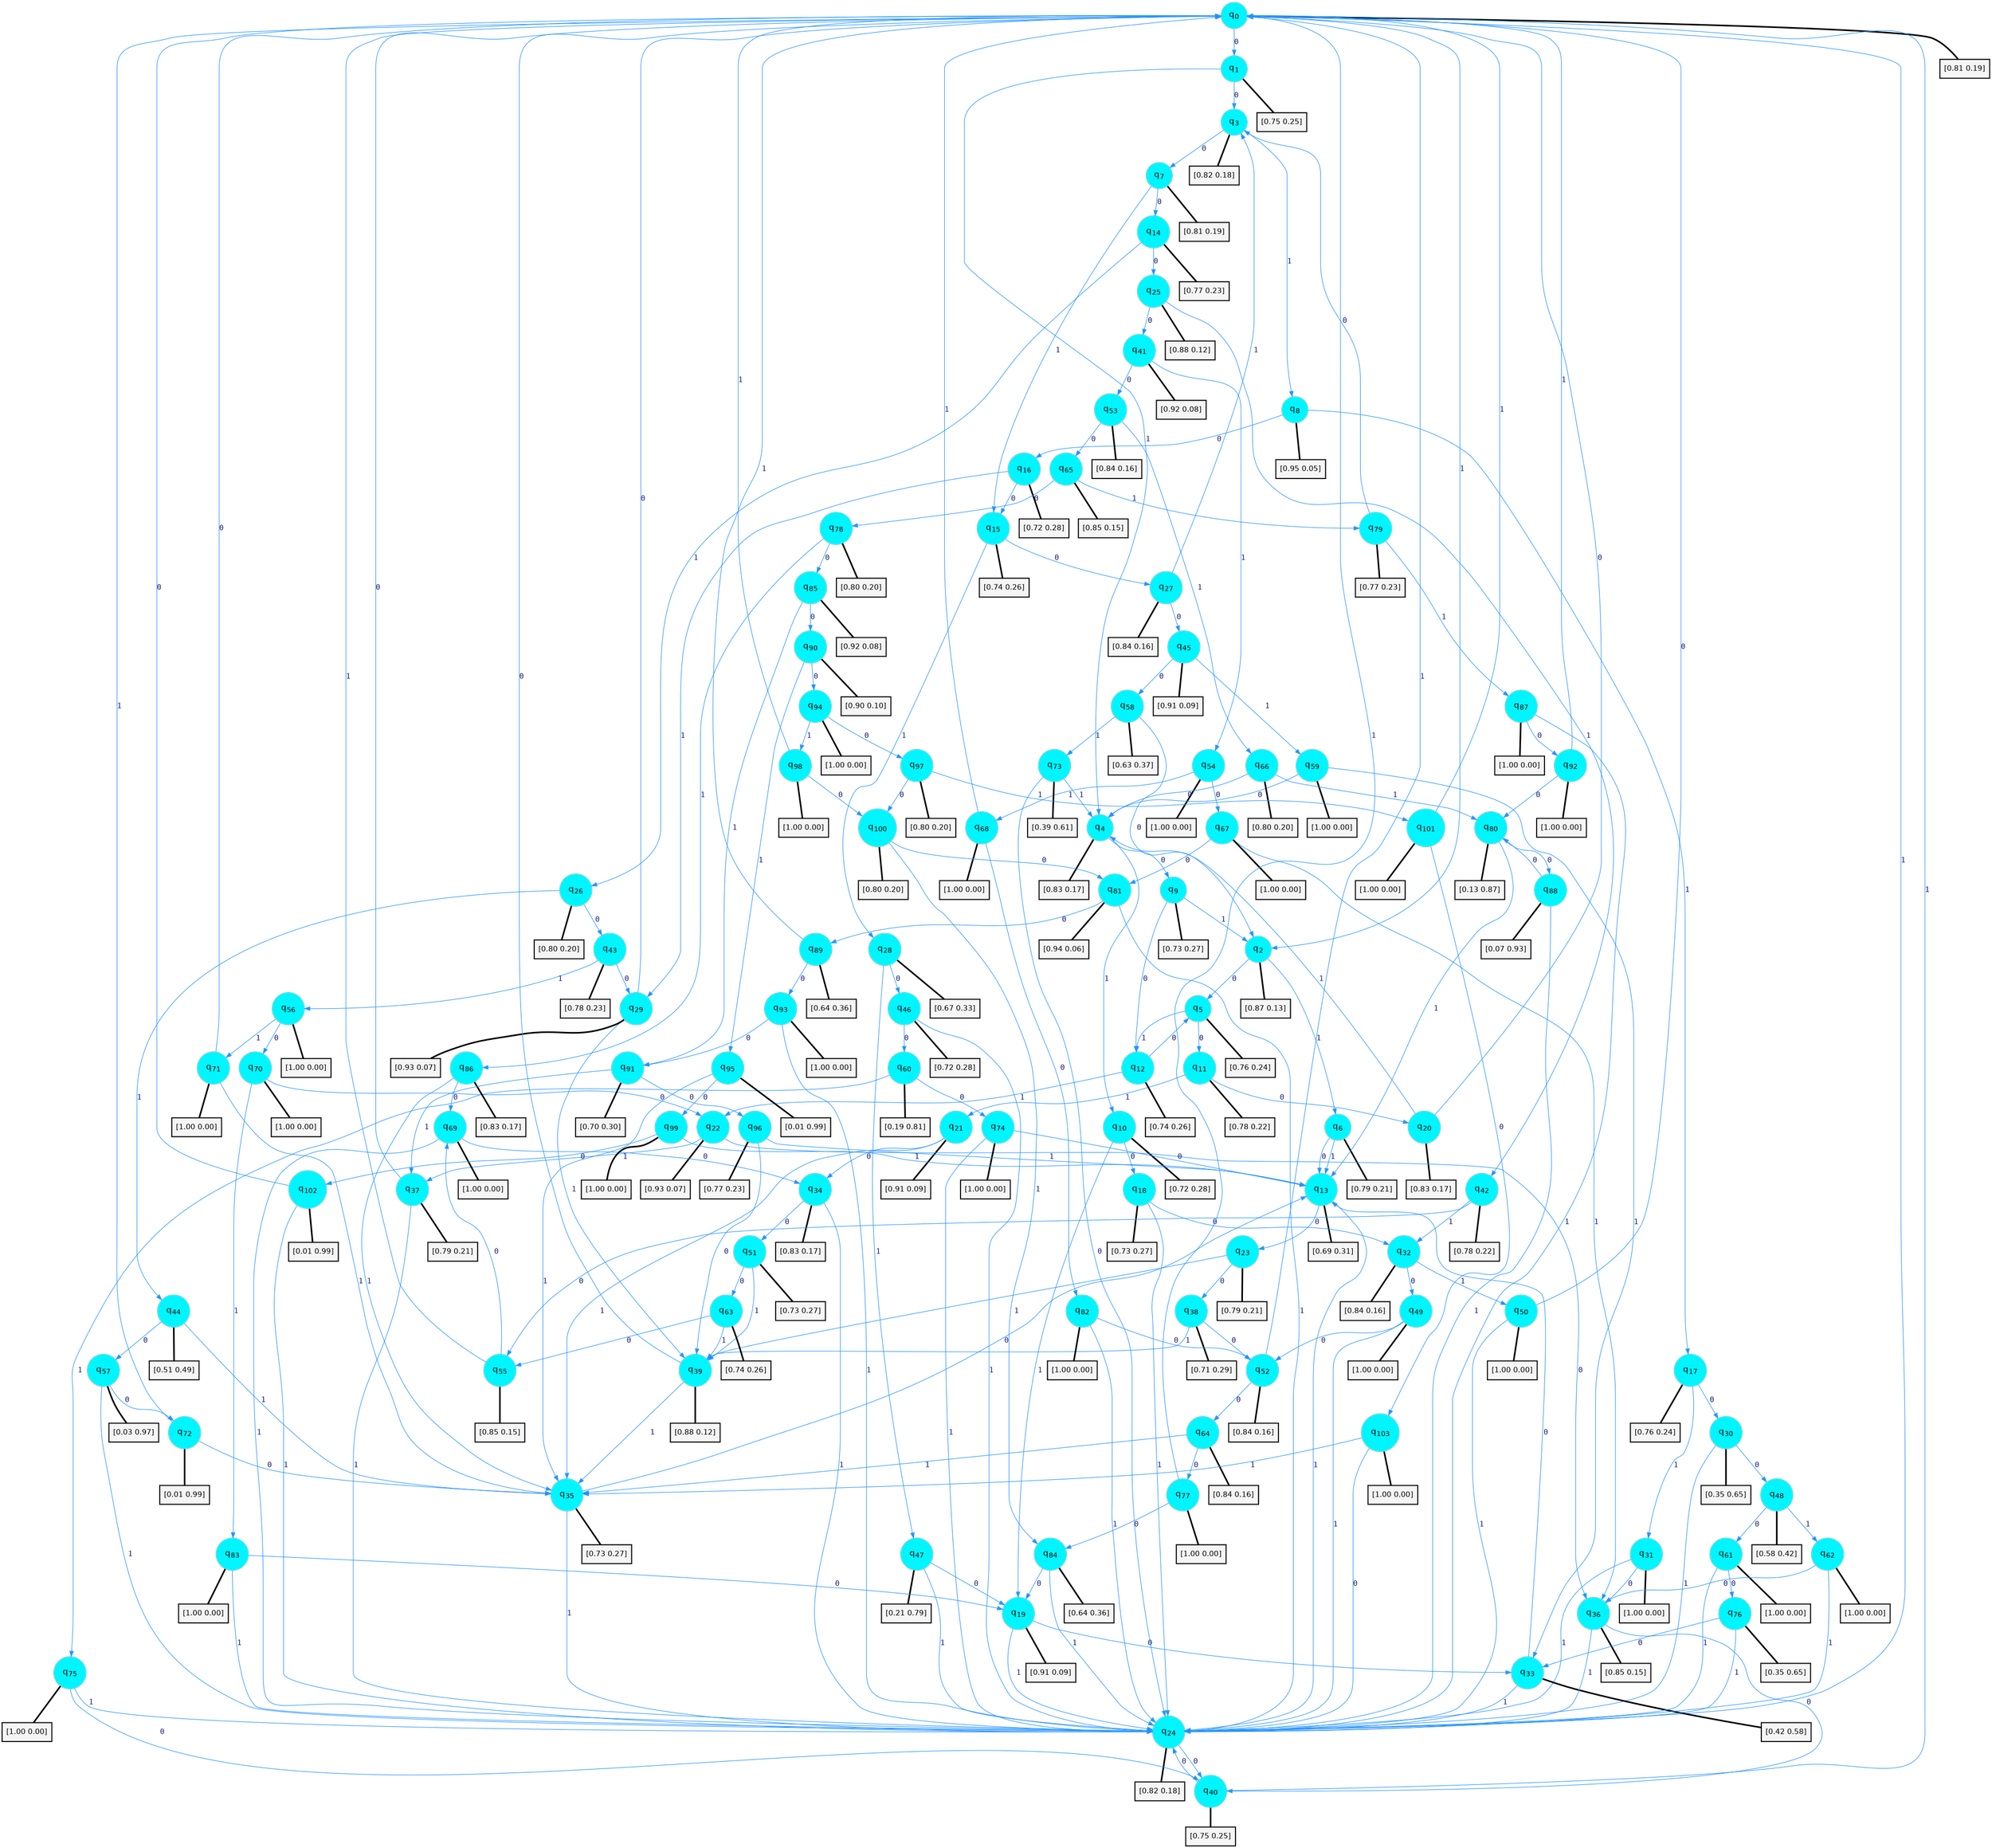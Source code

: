 digraph G {
graph [
bgcolor=transparent, dpi=300, rankdir=TD, size="40,25"];
node [
color=gray, fillcolor=turquoise1, fontcolor=black, fontname=Helvetica, fontsize=16, fontweight=bold, shape=circle, style=filled];
edge [
arrowsize=1, color=dodgerblue1, fontcolor=midnightblue, fontname=courier, fontweight=bold, penwidth=1, style=solid, weight=20];
0[label=<q<SUB>0</SUB>>];
1[label=<q<SUB>1</SUB>>];
2[label=<q<SUB>2</SUB>>];
3[label=<q<SUB>3</SUB>>];
4[label=<q<SUB>4</SUB>>];
5[label=<q<SUB>5</SUB>>];
6[label=<q<SUB>6</SUB>>];
7[label=<q<SUB>7</SUB>>];
8[label=<q<SUB>8</SUB>>];
9[label=<q<SUB>9</SUB>>];
10[label=<q<SUB>10</SUB>>];
11[label=<q<SUB>11</SUB>>];
12[label=<q<SUB>12</SUB>>];
13[label=<q<SUB>13</SUB>>];
14[label=<q<SUB>14</SUB>>];
15[label=<q<SUB>15</SUB>>];
16[label=<q<SUB>16</SUB>>];
17[label=<q<SUB>17</SUB>>];
18[label=<q<SUB>18</SUB>>];
19[label=<q<SUB>19</SUB>>];
20[label=<q<SUB>20</SUB>>];
21[label=<q<SUB>21</SUB>>];
22[label=<q<SUB>22</SUB>>];
23[label=<q<SUB>23</SUB>>];
24[label=<q<SUB>24</SUB>>];
25[label=<q<SUB>25</SUB>>];
26[label=<q<SUB>26</SUB>>];
27[label=<q<SUB>27</SUB>>];
28[label=<q<SUB>28</SUB>>];
29[label=<q<SUB>29</SUB>>];
30[label=<q<SUB>30</SUB>>];
31[label=<q<SUB>31</SUB>>];
32[label=<q<SUB>32</SUB>>];
33[label=<q<SUB>33</SUB>>];
34[label=<q<SUB>34</SUB>>];
35[label=<q<SUB>35</SUB>>];
36[label=<q<SUB>36</SUB>>];
37[label=<q<SUB>37</SUB>>];
38[label=<q<SUB>38</SUB>>];
39[label=<q<SUB>39</SUB>>];
40[label=<q<SUB>40</SUB>>];
41[label=<q<SUB>41</SUB>>];
42[label=<q<SUB>42</SUB>>];
43[label=<q<SUB>43</SUB>>];
44[label=<q<SUB>44</SUB>>];
45[label=<q<SUB>45</SUB>>];
46[label=<q<SUB>46</SUB>>];
47[label=<q<SUB>47</SUB>>];
48[label=<q<SUB>48</SUB>>];
49[label=<q<SUB>49</SUB>>];
50[label=<q<SUB>50</SUB>>];
51[label=<q<SUB>51</SUB>>];
52[label=<q<SUB>52</SUB>>];
53[label=<q<SUB>53</SUB>>];
54[label=<q<SUB>54</SUB>>];
55[label=<q<SUB>55</SUB>>];
56[label=<q<SUB>56</SUB>>];
57[label=<q<SUB>57</SUB>>];
58[label=<q<SUB>58</SUB>>];
59[label=<q<SUB>59</SUB>>];
60[label=<q<SUB>60</SUB>>];
61[label=<q<SUB>61</SUB>>];
62[label=<q<SUB>62</SUB>>];
63[label=<q<SUB>63</SUB>>];
64[label=<q<SUB>64</SUB>>];
65[label=<q<SUB>65</SUB>>];
66[label=<q<SUB>66</SUB>>];
67[label=<q<SUB>67</SUB>>];
68[label=<q<SUB>68</SUB>>];
69[label=<q<SUB>69</SUB>>];
70[label=<q<SUB>70</SUB>>];
71[label=<q<SUB>71</SUB>>];
72[label=<q<SUB>72</SUB>>];
73[label=<q<SUB>73</SUB>>];
74[label=<q<SUB>74</SUB>>];
75[label=<q<SUB>75</SUB>>];
76[label=<q<SUB>76</SUB>>];
77[label=<q<SUB>77</SUB>>];
78[label=<q<SUB>78</SUB>>];
79[label=<q<SUB>79</SUB>>];
80[label=<q<SUB>80</SUB>>];
81[label=<q<SUB>81</SUB>>];
82[label=<q<SUB>82</SUB>>];
83[label=<q<SUB>83</SUB>>];
84[label=<q<SUB>84</SUB>>];
85[label=<q<SUB>85</SUB>>];
86[label=<q<SUB>86</SUB>>];
87[label=<q<SUB>87</SUB>>];
88[label=<q<SUB>88</SUB>>];
89[label=<q<SUB>89</SUB>>];
90[label=<q<SUB>90</SUB>>];
91[label=<q<SUB>91</SUB>>];
92[label=<q<SUB>92</SUB>>];
93[label=<q<SUB>93</SUB>>];
94[label=<q<SUB>94</SUB>>];
95[label=<q<SUB>95</SUB>>];
96[label=<q<SUB>96</SUB>>];
97[label=<q<SUB>97</SUB>>];
98[label=<q<SUB>98</SUB>>];
99[label=<q<SUB>99</SUB>>];
100[label=<q<SUB>100</SUB>>];
101[label=<q<SUB>101</SUB>>];
102[label=<q<SUB>102</SUB>>];
103[label=<q<SUB>103</SUB>>];
104[label="[0.81 0.19]", shape=box,fontcolor=black, fontname=Helvetica, fontsize=14, penwidth=2, fillcolor=whitesmoke,color=black];
105[label="[0.75 0.25]", shape=box,fontcolor=black, fontname=Helvetica, fontsize=14, penwidth=2, fillcolor=whitesmoke,color=black];
106[label="[0.87 0.13]", shape=box,fontcolor=black, fontname=Helvetica, fontsize=14, penwidth=2, fillcolor=whitesmoke,color=black];
107[label="[0.82 0.18]", shape=box,fontcolor=black, fontname=Helvetica, fontsize=14, penwidth=2, fillcolor=whitesmoke,color=black];
108[label="[0.83 0.17]", shape=box,fontcolor=black, fontname=Helvetica, fontsize=14, penwidth=2, fillcolor=whitesmoke,color=black];
109[label="[0.76 0.24]", shape=box,fontcolor=black, fontname=Helvetica, fontsize=14, penwidth=2, fillcolor=whitesmoke,color=black];
110[label="[0.79 0.21]", shape=box,fontcolor=black, fontname=Helvetica, fontsize=14, penwidth=2, fillcolor=whitesmoke,color=black];
111[label="[0.81 0.19]", shape=box,fontcolor=black, fontname=Helvetica, fontsize=14, penwidth=2, fillcolor=whitesmoke,color=black];
112[label="[0.95 0.05]", shape=box,fontcolor=black, fontname=Helvetica, fontsize=14, penwidth=2, fillcolor=whitesmoke,color=black];
113[label="[0.73 0.27]", shape=box,fontcolor=black, fontname=Helvetica, fontsize=14, penwidth=2, fillcolor=whitesmoke,color=black];
114[label="[0.72 0.28]", shape=box,fontcolor=black, fontname=Helvetica, fontsize=14, penwidth=2, fillcolor=whitesmoke,color=black];
115[label="[0.78 0.22]", shape=box,fontcolor=black, fontname=Helvetica, fontsize=14, penwidth=2, fillcolor=whitesmoke,color=black];
116[label="[0.74 0.26]", shape=box,fontcolor=black, fontname=Helvetica, fontsize=14, penwidth=2, fillcolor=whitesmoke,color=black];
117[label="[0.69 0.31]", shape=box,fontcolor=black, fontname=Helvetica, fontsize=14, penwidth=2, fillcolor=whitesmoke,color=black];
118[label="[0.77 0.23]", shape=box,fontcolor=black, fontname=Helvetica, fontsize=14, penwidth=2, fillcolor=whitesmoke,color=black];
119[label="[0.74 0.26]", shape=box,fontcolor=black, fontname=Helvetica, fontsize=14, penwidth=2, fillcolor=whitesmoke,color=black];
120[label="[0.72 0.28]", shape=box,fontcolor=black, fontname=Helvetica, fontsize=14, penwidth=2, fillcolor=whitesmoke,color=black];
121[label="[0.76 0.24]", shape=box,fontcolor=black, fontname=Helvetica, fontsize=14, penwidth=2, fillcolor=whitesmoke,color=black];
122[label="[0.73 0.27]", shape=box,fontcolor=black, fontname=Helvetica, fontsize=14, penwidth=2, fillcolor=whitesmoke,color=black];
123[label="[0.91 0.09]", shape=box,fontcolor=black, fontname=Helvetica, fontsize=14, penwidth=2, fillcolor=whitesmoke,color=black];
124[label="[0.83 0.17]", shape=box,fontcolor=black, fontname=Helvetica, fontsize=14, penwidth=2, fillcolor=whitesmoke,color=black];
125[label="[0.91 0.09]", shape=box,fontcolor=black, fontname=Helvetica, fontsize=14, penwidth=2, fillcolor=whitesmoke,color=black];
126[label="[0.93 0.07]", shape=box,fontcolor=black, fontname=Helvetica, fontsize=14, penwidth=2, fillcolor=whitesmoke,color=black];
127[label="[0.79 0.21]", shape=box,fontcolor=black, fontname=Helvetica, fontsize=14, penwidth=2, fillcolor=whitesmoke,color=black];
128[label="[0.82 0.18]", shape=box,fontcolor=black, fontname=Helvetica, fontsize=14, penwidth=2, fillcolor=whitesmoke,color=black];
129[label="[0.88 0.12]", shape=box,fontcolor=black, fontname=Helvetica, fontsize=14, penwidth=2, fillcolor=whitesmoke,color=black];
130[label="[0.80 0.20]", shape=box,fontcolor=black, fontname=Helvetica, fontsize=14, penwidth=2, fillcolor=whitesmoke,color=black];
131[label="[0.84 0.16]", shape=box,fontcolor=black, fontname=Helvetica, fontsize=14, penwidth=2, fillcolor=whitesmoke,color=black];
132[label="[0.67 0.33]", shape=box,fontcolor=black, fontname=Helvetica, fontsize=14, penwidth=2, fillcolor=whitesmoke,color=black];
133[label="[0.93 0.07]", shape=box,fontcolor=black, fontname=Helvetica, fontsize=14, penwidth=2, fillcolor=whitesmoke,color=black];
134[label="[0.35 0.65]", shape=box,fontcolor=black, fontname=Helvetica, fontsize=14, penwidth=2, fillcolor=whitesmoke,color=black];
135[label="[1.00 0.00]", shape=box,fontcolor=black, fontname=Helvetica, fontsize=14, penwidth=2, fillcolor=whitesmoke,color=black];
136[label="[0.84 0.16]", shape=box,fontcolor=black, fontname=Helvetica, fontsize=14, penwidth=2, fillcolor=whitesmoke,color=black];
137[label="[0.42 0.58]", shape=box,fontcolor=black, fontname=Helvetica, fontsize=14, penwidth=2, fillcolor=whitesmoke,color=black];
138[label="[0.83 0.17]", shape=box,fontcolor=black, fontname=Helvetica, fontsize=14, penwidth=2, fillcolor=whitesmoke,color=black];
139[label="[0.73 0.27]", shape=box,fontcolor=black, fontname=Helvetica, fontsize=14, penwidth=2, fillcolor=whitesmoke,color=black];
140[label="[0.85 0.15]", shape=box,fontcolor=black, fontname=Helvetica, fontsize=14, penwidth=2, fillcolor=whitesmoke,color=black];
141[label="[0.79 0.21]", shape=box,fontcolor=black, fontname=Helvetica, fontsize=14, penwidth=2, fillcolor=whitesmoke,color=black];
142[label="[0.71 0.29]", shape=box,fontcolor=black, fontname=Helvetica, fontsize=14, penwidth=2, fillcolor=whitesmoke,color=black];
143[label="[0.88 0.12]", shape=box,fontcolor=black, fontname=Helvetica, fontsize=14, penwidth=2, fillcolor=whitesmoke,color=black];
144[label="[0.75 0.25]", shape=box,fontcolor=black, fontname=Helvetica, fontsize=14, penwidth=2, fillcolor=whitesmoke,color=black];
145[label="[0.92 0.08]", shape=box,fontcolor=black, fontname=Helvetica, fontsize=14, penwidth=2, fillcolor=whitesmoke,color=black];
146[label="[0.78 0.22]", shape=box,fontcolor=black, fontname=Helvetica, fontsize=14, penwidth=2, fillcolor=whitesmoke,color=black];
147[label="[0.78 0.23]", shape=box,fontcolor=black, fontname=Helvetica, fontsize=14, penwidth=2, fillcolor=whitesmoke,color=black];
148[label="[0.51 0.49]", shape=box,fontcolor=black, fontname=Helvetica, fontsize=14, penwidth=2, fillcolor=whitesmoke,color=black];
149[label="[0.91 0.09]", shape=box,fontcolor=black, fontname=Helvetica, fontsize=14, penwidth=2, fillcolor=whitesmoke,color=black];
150[label="[0.72 0.28]", shape=box,fontcolor=black, fontname=Helvetica, fontsize=14, penwidth=2, fillcolor=whitesmoke,color=black];
151[label="[0.21 0.79]", shape=box,fontcolor=black, fontname=Helvetica, fontsize=14, penwidth=2, fillcolor=whitesmoke,color=black];
152[label="[0.58 0.42]", shape=box,fontcolor=black, fontname=Helvetica, fontsize=14, penwidth=2, fillcolor=whitesmoke,color=black];
153[label="[1.00 0.00]", shape=box,fontcolor=black, fontname=Helvetica, fontsize=14, penwidth=2, fillcolor=whitesmoke,color=black];
154[label="[1.00 0.00]", shape=box,fontcolor=black, fontname=Helvetica, fontsize=14, penwidth=2, fillcolor=whitesmoke,color=black];
155[label="[0.73 0.27]", shape=box,fontcolor=black, fontname=Helvetica, fontsize=14, penwidth=2, fillcolor=whitesmoke,color=black];
156[label="[0.84 0.16]", shape=box,fontcolor=black, fontname=Helvetica, fontsize=14, penwidth=2, fillcolor=whitesmoke,color=black];
157[label="[0.84 0.16]", shape=box,fontcolor=black, fontname=Helvetica, fontsize=14, penwidth=2, fillcolor=whitesmoke,color=black];
158[label="[1.00 0.00]", shape=box,fontcolor=black, fontname=Helvetica, fontsize=14, penwidth=2, fillcolor=whitesmoke,color=black];
159[label="[0.85 0.15]", shape=box,fontcolor=black, fontname=Helvetica, fontsize=14, penwidth=2, fillcolor=whitesmoke,color=black];
160[label="[1.00 0.00]", shape=box,fontcolor=black, fontname=Helvetica, fontsize=14, penwidth=2, fillcolor=whitesmoke,color=black];
161[label="[0.03 0.97]", shape=box,fontcolor=black, fontname=Helvetica, fontsize=14, penwidth=2, fillcolor=whitesmoke,color=black];
162[label="[0.63 0.37]", shape=box,fontcolor=black, fontname=Helvetica, fontsize=14, penwidth=2, fillcolor=whitesmoke,color=black];
163[label="[1.00 0.00]", shape=box,fontcolor=black, fontname=Helvetica, fontsize=14, penwidth=2, fillcolor=whitesmoke,color=black];
164[label="[0.19 0.81]", shape=box,fontcolor=black, fontname=Helvetica, fontsize=14, penwidth=2, fillcolor=whitesmoke,color=black];
165[label="[1.00 0.00]", shape=box,fontcolor=black, fontname=Helvetica, fontsize=14, penwidth=2, fillcolor=whitesmoke,color=black];
166[label="[1.00 0.00]", shape=box,fontcolor=black, fontname=Helvetica, fontsize=14, penwidth=2, fillcolor=whitesmoke,color=black];
167[label="[0.74 0.26]", shape=box,fontcolor=black, fontname=Helvetica, fontsize=14, penwidth=2, fillcolor=whitesmoke,color=black];
168[label="[0.84 0.16]", shape=box,fontcolor=black, fontname=Helvetica, fontsize=14, penwidth=2, fillcolor=whitesmoke,color=black];
169[label="[0.85 0.15]", shape=box,fontcolor=black, fontname=Helvetica, fontsize=14, penwidth=2, fillcolor=whitesmoke,color=black];
170[label="[0.80 0.20]", shape=box,fontcolor=black, fontname=Helvetica, fontsize=14, penwidth=2, fillcolor=whitesmoke,color=black];
171[label="[1.00 0.00]", shape=box,fontcolor=black, fontname=Helvetica, fontsize=14, penwidth=2, fillcolor=whitesmoke,color=black];
172[label="[1.00 0.00]", shape=box,fontcolor=black, fontname=Helvetica, fontsize=14, penwidth=2, fillcolor=whitesmoke,color=black];
173[label="[1.00 0.00]", shape=box,fontcolor=black, fontname=Helvetica, fontsize=14, penwidth=2, fillcolor=whitesmoke,color=black];
174[label="[1.00 0.00]", shape=box,fontcolor=black, fontname=Helvetica, fontsize=14, penwidth=2, fillcolor=whitesmoke,color=black];
175[label="[1.00 0.00]", shape=box,fontcolor=black, fontname=Helvetica, fontsize=14, penwidth=2, fillcolor=whitesmoke,color=black];
176[label="[0.01 0.99]", shape=box,fontcolor=black, fontname=Helvetica, fontsize=14, penwidth=2, fillcolor=whitesmoke,color=black];
177[label="[0.39 0.61]", shape=box,fontcolor=black, fontname=Helvetica, fontsize=14, penwidth=2, fillcolor=whitesmoke,color=black];
178[label="[1.00 0.00]", shape=box,fontcolor=black, fontname=Helvetica, fontsize=14, penwidth=2, fillcolor=whitesmoke,color=black];
179[label="[1.00 0.00]", shape=box,fontcolor=black, fontname=Helvetica, fontsize=14, penwidth=2, fillcolor=whitesmoke,color=black];
180[label="[0.35 0.65]", shape=box,fontcolor=black, fontname=Helvetica, fontsize=14, penwidth=2, fillcolor=whitesmoke,color=black];
181[label="[1.00 0.00]", shape=box,fontcolor=black, fontname=Helvetica, fontsize=14, penwidth=2, fillcolor=whitesmoke,color=black];
182[label="[0.80 0.20]", shape=box,fontcolor=black, fontname=Helvetica, fontsize=14, penwidth=2, fillcolor=whitesmoke,color=black];
183[label="[0.77 0.23]", shape=box,fontcolor=black, fontname=Helvetica, fontsize=14, penwidth=2, fillcolor=whitesmoke,color=black];
184[label="[0.13 0.87]", shape=box,fontcolor=black, fontname=Helvetica, fontsize=14, penwidth=2, fillcolor=whitesmoke,color=black];
185[label="[0.94 0.06]", shape=box,fontcolor=black, fontname=Helvetica, fontsize=14, penwidth=2, fillcolor=whitesmoke,color=black];
186[label="[1.00 0.00]", shape=box,fontcolor=black, fontname=Helvetica, fontsize=14, penwidth=2, fillcolor=whitesmoke,color=black];
187[label="[1.00 0.00]", shape=box,fontcolor=black, fontname=Helvetica, fontsize=14, penwidth=2, fillcolor=whitesmoke,color=black];
188[label="[0.64 0.36]", shape=box,fontcolor=black, fontname=Helvetica, fontsize=14, penwidth=2, fillcolor=whitesmoke,color=black];
189[label="[0.92 0.08]", shape=box,fontcolor=black, fontname=Helvetica, fontsize=14, penwidth=2, fillcolor=whitesmoke,color=black];
190[label="[0.83 0.17]", shape=box,fontcolor=black, fontname=Helvetica, fontsize=14, penwidth=2, fillcolor=whitesmoke,color=black];
191[label="[1.00 0.00]", shape=box,fontcolor=black, fontname=Helvetica, fontsize=14, penwidth=2, fillcolor=whitesmoke,color=black];
192[label="[0.07 0.93]", shape=box,fontcolor=black, fontname=Helvetica, fontsize=14, penwidth=2, fillcolor=whitesmoke,color=black];
193[label="[0.64 0.36]", shape=box,fontcolor=black, fontname=Helvetica, fontsize=14, penwidth=2, fillcolor=whitesmoke,color=black];
194[label="[0.90 0.10]", shape=box,fontcolor=black, fontname=Helvetica, fontsize=14, penwidth=2, fillcolor=whitesmoke,color=black];
195[label="[0.70 0.30]", shape=box,fontcolor=black, fontname=Helvetica, fontsize=14, penwidth=2, fillcolor=whitesmoke,color=black];
196[label="[1.00 0.00]", shape=box,fontcolor=black, fontname=Helvetica, fontsize=14, penwidth=2, fillcolor=whitesmoke,color=black];
197[label="[1.00 0.00]", shape=box,fontcolor=black, fontname=Helvetica, fontsize=14, penwidth=2, fillcolor=whitesmoke,color=black];
198[label="[1.00 0.00]", shape=box,fontcolor=black, fontname=Helvetica, fontsize=14, penwidth=2, fillcolor=whitesmoke,color=black];
199[label="[0.01 0.99]", shape=box,fontcolor=black, fontname=Helvetica, fontsize=14, penwidth=2, fillcolor=whitesmoke,color=black];
200[label="[0.77 0.23]", shape=box,fontcolor=black, fontname=Helvetica, fontsize=14, penwidth=2, fillcolor=whitesmoke,color=black];
201[label="[0.80 0.20]", shape=box,fontcolor=black, fontname=Helvetica, fontsize=14, penwidth=2, fillcolor=whitesmoke,color=black];
202[label="[1.00 0.00]", shape=box,fontcolor=black, fontname=Helvetica, fontsize=14, penwidth=2, fillcolor=whitesmoke,color=black];
203[label="[1.00 0.00]", shape=box,fontcolor=black, fontname=Helvetica, fontsize=14, penwidth=2, fillcolor=whitesmoke,color=black];
204[label="[0.80 0.20]", shape=box,fontcolor=black, fontname=Helvetica, fontsize=14, penwidth=2, fillcolor=whitesmoke,color=black];
205[label="[1.00 0.00]", shape=box,fontcolor=black, fontname=Helvetica, fontsize=14, penwidth=2, fillcolor=whitesmoke,color=black];
206[label="[0.01 0.99]", shape=box,fontcolor=black, fontname=Helvetica, fontsize=14, penwidth=2, fillcolor=whitesmoke,color=black];
207[label="[1.00 0.00]", shape=box,fontcolor=black, fontname=Helvetica, fontsize=14, penwidth=2, fillcolor=whitesmoke,color=black];
0->1 [label=0];
0->2 [label=1];
0->104 [arrowhead=none, penwidth=3,color=black];
1->3 [label=0];
1->4 [label=1];
1->105 [arrowhead=none, penwidth=3,color=black];
2->5 [label=0];
2->6 [label=1];
2->106 [arrowhead=none, penwidth=3,color=black];
3->7 [label=0];
3->8 [label=1];
3->107 [arrowhead=none, penwidth=3,color=black];
4->9 [label=0];
4->10 [label=1];
4->108 [arrowhead=none, penwidth=3,color=black];
5->11 [label=0];
5->12 [label=1];
5->109 [arrowhead=none, penwidth=3,color=black];
6->13 [label=0];
6->13 [label=1];
6->110 [arrowhead=none, penwidth=3,color=black];
7->14 [label=0];
7->15 [label=1];
7->111 [arrowhead=none, penwidth=3,color=black];
8->16 [label=0];
8->17 [label=1];
8->112 [arrowhead=none, penwidth=3,color=black];
9->12 [label=0];
9->2 [label=1];
9->113 [arrowhead=none, penwidth=3,color=black];
10->18 [label=0];
10->19 [label=1];
10->114 [arrowhead=none, penwidth=3,color=black];
11->20 [label=0];
11->21 [label=1];
11->115 [arrowhead=none, penwidth=3,color=black];
12->5 [label=0];
12->22 [label=1];
12->116 [arrowhead=none, penwidth=3,color=black];
13->23 [label=0];
13->24 [label=1];
13->117 [arrowhead=none, penwidth=3,color=black];
14->25 [label=0];
14->26 [label=1];
14->118 [arrowhead=none, penwidth=3,color=black];
15->27 [label=0];
15->28 [label=1];
15->119 [arrowhead=none, penwidth=3,color=black];
16->15 [label=0];
16->29 [label=1];
16->120 [arrowhead=none, penwidth=3,color=black];
17->30 [label=0];
17->31 [label=1];
17->121 [arrowhead=none, penwidth=3,color=black];
18->32 [label=0];
18->24 [label=1];
18->122 [arrowhead=none, penwidth=3,color=black];
19->33 [label=0];
19->24 [label=1];
19->123 [arrowhead=none, penwidth=3,color=black];
20->0 [label=0];
20->4 [label=1];
20->124 [arrowhead=none, penwidth=3,color=black];
21->34 [label=0];
21->35 [label=1];
21->125 [arrowhead=none, penwidth=3,color=black];
22->36 [label=0];
22->37 [label=1];
22->126 [arrowhead=none, penwidth=3,color=black];
23->38 [label=0];
23->39 [label=1];
23->127 [arrowhead=none, penwidth=3,color=black];
24->40 [label=0];
24->0 [label=1];
24->128 [arrowhead=none, penwidth=3,color=black];
25->41 [label=0];
25->42 [label=1];
25->129 [arrowhead=none, penwidth=3,color=black];
26->43 [label=0];
26->44 [label=1];
26->130 [arrowhead=none, penwidth=3,color=black];
27->45 [label=0];
27->3 [label=1];
27->131 [arrowhead=none, penwidth=3,color=black];
28->46 [label=0];
28->47 [label=1];
28->132 [arrowhead=none, penwidth=3,color=black];
29->0 [label=0];
29->39 [label=1];
29->133 [arrowhead=none, penwidth=3,color=black];
30->48 [label=0];
30->24 [label=1];
30->134 [arrowhead=none, penwidth=3,color=black];
31->36 [label=0];
31->24 [label=1];
31->135 [arrowhead=none, penwidth=3,color=black];
32->49 [label=0];
32->50 [label=1];
32->136 [arrowhead=none, penwidth=3,color=black];
33->13 [label=0];
33->24 [label=1];
33->137 [arrowhead=none, penwidth=3,color=black];
34->51 [label=0];
34->24 [label=1];
34->138 [arrowhead=none, penwidth=3,color=black];
35->13 [label=0];
35->24 [label=1];
35->139 [arrowhead=none, penwidth=3,color=black];
36->40 [label=0];
36->24 [label=1];
36->140 [arrowhead=none, penwidth=3,color=black];
37->0 [label=0];
37->24 [label=1];
37->141 [arrowhead=none, penwidth=3,color=black];
38->52 [label=0];
38->39 [label=1];
38->142 [arrowhead=none, penwidth=3,color=black];
39->0 [label=0];
39->35 [label=1];
39->143 [arrowhead=none, penwidth=3,color=black];
40->24 [label=0];
40->0 [label=1];
40->144 [arrowhead=none, penwidth=3,color=black];
41->53 [label=0];
41->54 [label=1];
41->145 [arrowhead=none, penwidth=3,color=black];
42->55 [label=0];
42->32 [label=1];
42->146 [arrowhead=none, penwidth=3,color=black];
43->29 [label=0];
43->56 [label=1];
43->147 [arrowhead=none, penwidth=3,color=black];
44->57 [label=0];
44->35 [label=1];
44->148 [arrowhead=none, penwidth=3,color=black];
45->58 [label=0];
45->59 [label=1];
45->149 [arrowhead=none, penwidth=3,color=black];
46->60 [label=0];
46->24 [label=1];
46->150 [arrowhead=none, penwidth=3,color=black];
47->19 [label=0];
47->24 [label=1];
47->151 [arrowhead=none, penwidth=3,color=black];
48->61 [label=0];
48->62 [label=1];
48->152 [arrowhead=none, penwidth=3,color=black];
49->52 [label=0];
49->24 [label=1];
49->153 [arrowhead=none, penwidth=3,color=black];
50->0 [label=0];
50->24 [label=1];
50->154 [arrowhead=none, penwidth=3,color=black];
51->63 [label=0];
51->39 [label=1];
51->155 [arrowhead=none, penwidth=3,color=black];
52->64 [label=0];
52->0 [label=1];
52->156 [arrowhead=none, penwidth=3,color=black];
53->65 [label=0];
53->66 [label=1];
53->157 [arrowhead=none, penwidth=3,color=black];
54->67 [label=0];
54->68 [label=1];
54->158 [arrowhead=none, penwidth=3,color=black];
55->69 [label=0];
55->0 [label=1];
55->159 [arrowhead=none, penwidth=3,color=black];
56->70 [label=0];
56->71 [label=1];
56->160 [arrowhead=none, penwidth=3,color=black];
57->72 [label=0];
57->24 [label=1];
57->161 [arrowhead=none, penwidth=3,color=black];
58->2 [label=0];
58->73 [label=1];
58->162 [arrowhead=none, penwidth=3,color=black];
59->4 [label=0];
59->33 [label=1];
59->163 [arrowhead=none, penwidth=3,color=black];
60->74 [label=0];
60->75 [label=1];
60->164 [arrowhead=none, penwidth=3,color=black];
61->76 [label=0];
61->24 [label=1];
61->165 [arrowhead=none, penwidth=3,color=black];
62->36 [label=0];
62->24 [label=1];
62->166 [arrowhead=none, penwidth=3,color=black];
63->55 [label=0];
63->39 [label=1];
63->167 [arrowhead=none, penwidth=3,color=black];
64->77 [label=0];
64->35 [label=1];
64->168 [arrowhead=none, penwidth=3,color=black];
65->78 [label=0];
65->79 [label=1];
65->169 [arrowhead=none, penwidth=3,color=black];
66->4 [label=0];
66->80 [label=1];
66->170 [arrowhead=none, penwidth=3,color=black];
67->81 [label=0];
67->36 [label=1];
67->171 [arrowhead=none, penwidth=3,color=black];
68->82 [label=0];
68->0 [label=1];
68->172 [arrowhead=none, penwidth=3,color=black];
69->34 [label=0];
69->24 [label=1];
69->173 [arrowhead=none, penwidth=3,color=black];
70->22 [label=0];
70->83 [label=1];
70->174 [arrowhead=none, penwidth=3,color=black];
71->0 [label=0];
71->35 [label=1];
71->175 [arrowhead=none, penwidth=3,color=black];
72->35 [label=0];
72->0 [label=1];
72->176 [arrowhead=none, penwidth=3,color=black];
73->24 [label=0];
73->4 [label=1];
73->177 [arrowhead=none, penwidth=3,color=black];
74->13 [label=0];
74->24 [label=1];
74->178 [arrowhead=none, penwidth=3,color=black];
75->40 [label=0];
75->24 [label=1];
75->179 [arrowhead=none, penwidth=3,color=black];
76->33 [label=0];
76->24 [label=1];
76->180 [arrowhead=none, penwidth=3,color=black];
77->84 [label=0];
77->0 [label=1];
77->181 [arrowhead=none, penwidth=3,color=black];
78->85 [label=0];
78->86 [label=1];
78->182 [arrowhead=none, penwidth=3,color=black];
79->3 [label=0];
79->87 [label=1];
79->183 [arrowhead=none, penwidth=3,color=black];
80->88 [label=0];
80->13 [label=1];
80->184 [arrowhead=none, penwidth=3,color=black];
81->89 [label=0];
81->24 [label=1];
81->185 [arrowhead=none, penwidth=3,color=black];
82->52 [label=0];
82->24 [label=1];
82->186 [arrowhead=none, penwidth=3,color=black];
83->19 [label=0];
83->24 [label=1];
83->187 [arrowhead=none, penwidth=3,color=black];
84->19 [label=0];
84->24 [label=1];
84->188 [arrowhead=none, penwidth=3,color=black];
85->90 [label=0];
85->91 [label=1];
85->189 [arrowhead=none, penwidth=3,color=black];
86->69 [label=0];
86->35 [label=1];
86->190 [arrowhead=none, penwidth=3,color=black];
87->92 [label=0];
87->24 [label=1];
87->191 [arrowhead=none, penwidth=3,color=black];
88->80 [label=0];
88->24 [label=1];
88->192 [arrowhead=none, penwidth=3,color=black];
89->93 [label=0];
89->0 [label=1];
89->193 [arrowhead=none, penwidth=3,color=black];
90->94 [label=0];
90->95 [label=1];
90->194 [arrowhead=none, penwidth=3,color=black];
91->96 [label=0];
91->37 [label=1];
91->195 [arrowhead=none, penwidth=3,color=black];
92->80 [label=0];
92->0 [label=1];
92->196 [arrowhead=none, penwidth=3,color=black];
93->91 [label=0];
93->24 [label=1];
93->197 [arrowhead=none, penwidth=3,color=black];
94->97 [label=0];
94->98 [label=1];
94->198 [arrowhead=none, penwidth=3,color=black];
95->99 [label=0];
95->35 [label=1];
95->199 [arrowhead=none, penwidth=3,color=black];
96->39 [label=0];
96->13 [label=1];
96->200 [arrowhead=none, penwidth=3,color=black];
97->100 [label=0];
97->101 [label=1];
97->201 [arrowhead=none, penwidth=3,color=black];
98->100 [label=0];
98->0 [label=1];
98->202 [arrowhead=none, penwidth=3,color=black];
99->102 [label=0];
99->13 [label=1];
99->203 [arrowhead=none, penwidth=3,color=black];
100->81 [label=0];
100->84 [label=1];
100->204 [arrowhead=none, penwidth=3,color=black];
101->103 [label=0];
101->0 [label=1];
101->205 [arrowhead=none, penwidth=3,color=black];
102->0 [label=0];
102->24 [label=1];
102->206 [arrowhead=none, penwidth=3,color=black];
103->24 [label=0];
103->35 [label=1];
103->207 [arrowhead=none, penwidth=3,color=black];
}
